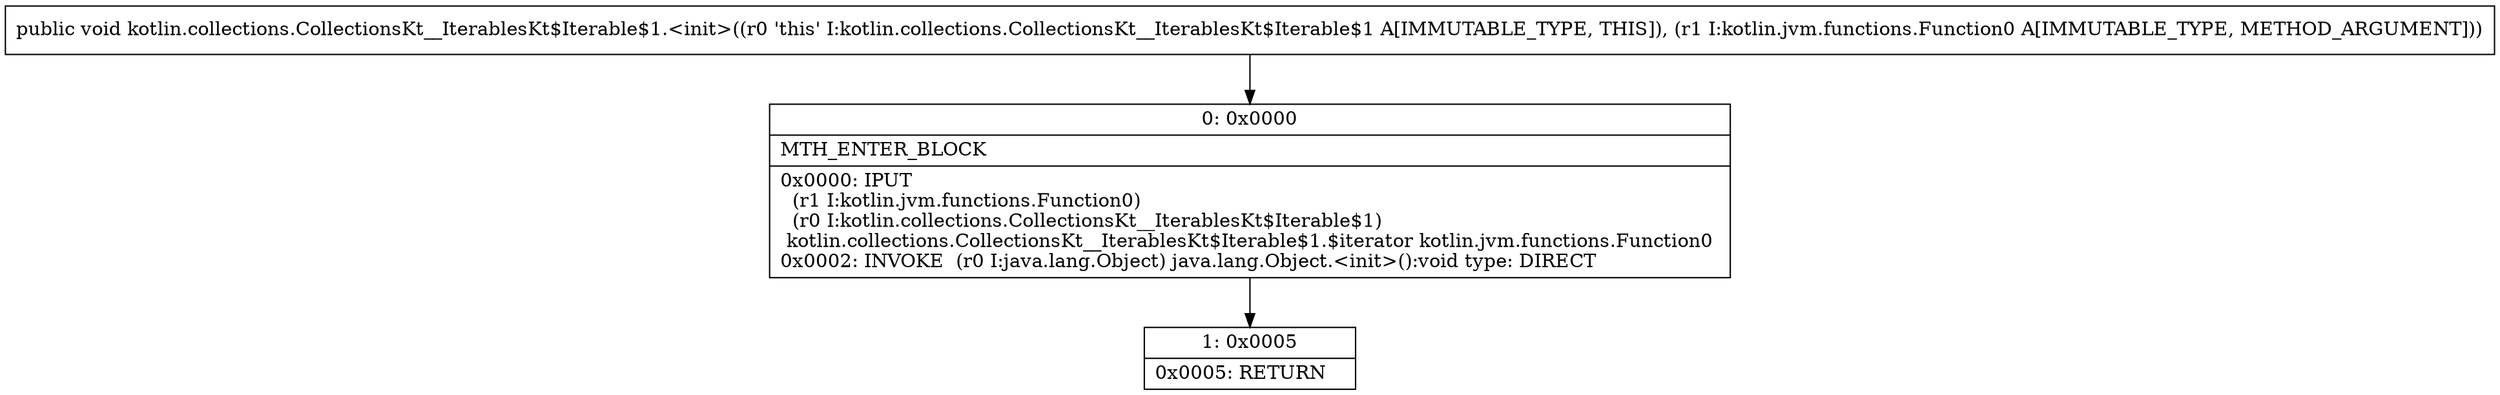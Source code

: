 digraph "CFG forkotlin.collections.CollectionsKt__IterablesKt$Iterable$1.\<init\>(Lkotlin\/jvm\/functions\/Function0;)V" {
Node_0 [shape=record,label="{0\:\ 0x0000|MTH_ENTER_BLOCK\l|0x0000: IPUT  \l  (r1 I:kotlin.jvm.functions.Function0)\l  (r0 I:kotlin.collections.CollectionsKt__IterablesKt$Iterable$1)\l kotlin.collections.CollectionsKt__IterablesKt$Iterable$1.$iterator kotlin.jvm.functions.Function0 \l0x0002: INVOKE  (r0 I:java.lang.Object) java.lang.Object.\<init\>():void type: DIRECT \l}"];
Node_1 [shape=record,label="{1\:\ 0x0005|0x0005: RETURN   \l}"];
MethodNode[shape=record,label="{public void kotlin.collections.CollectionsKt__IterablesKt$Iterable$1.\<init\>((r0 'this' I:kotlin.collections.CollectionsKt__IterablesKt$Iterable$1 A[IMMUTABLE_TYPE, THIS]), (r1 I:kotlin.jvm.functions.Function0 A[IMMUTABLE_TYPE, METHOD_ARGUMENT])) }"];
MethodNode -> Node_0;
Node_0 -> Node_1;
}

